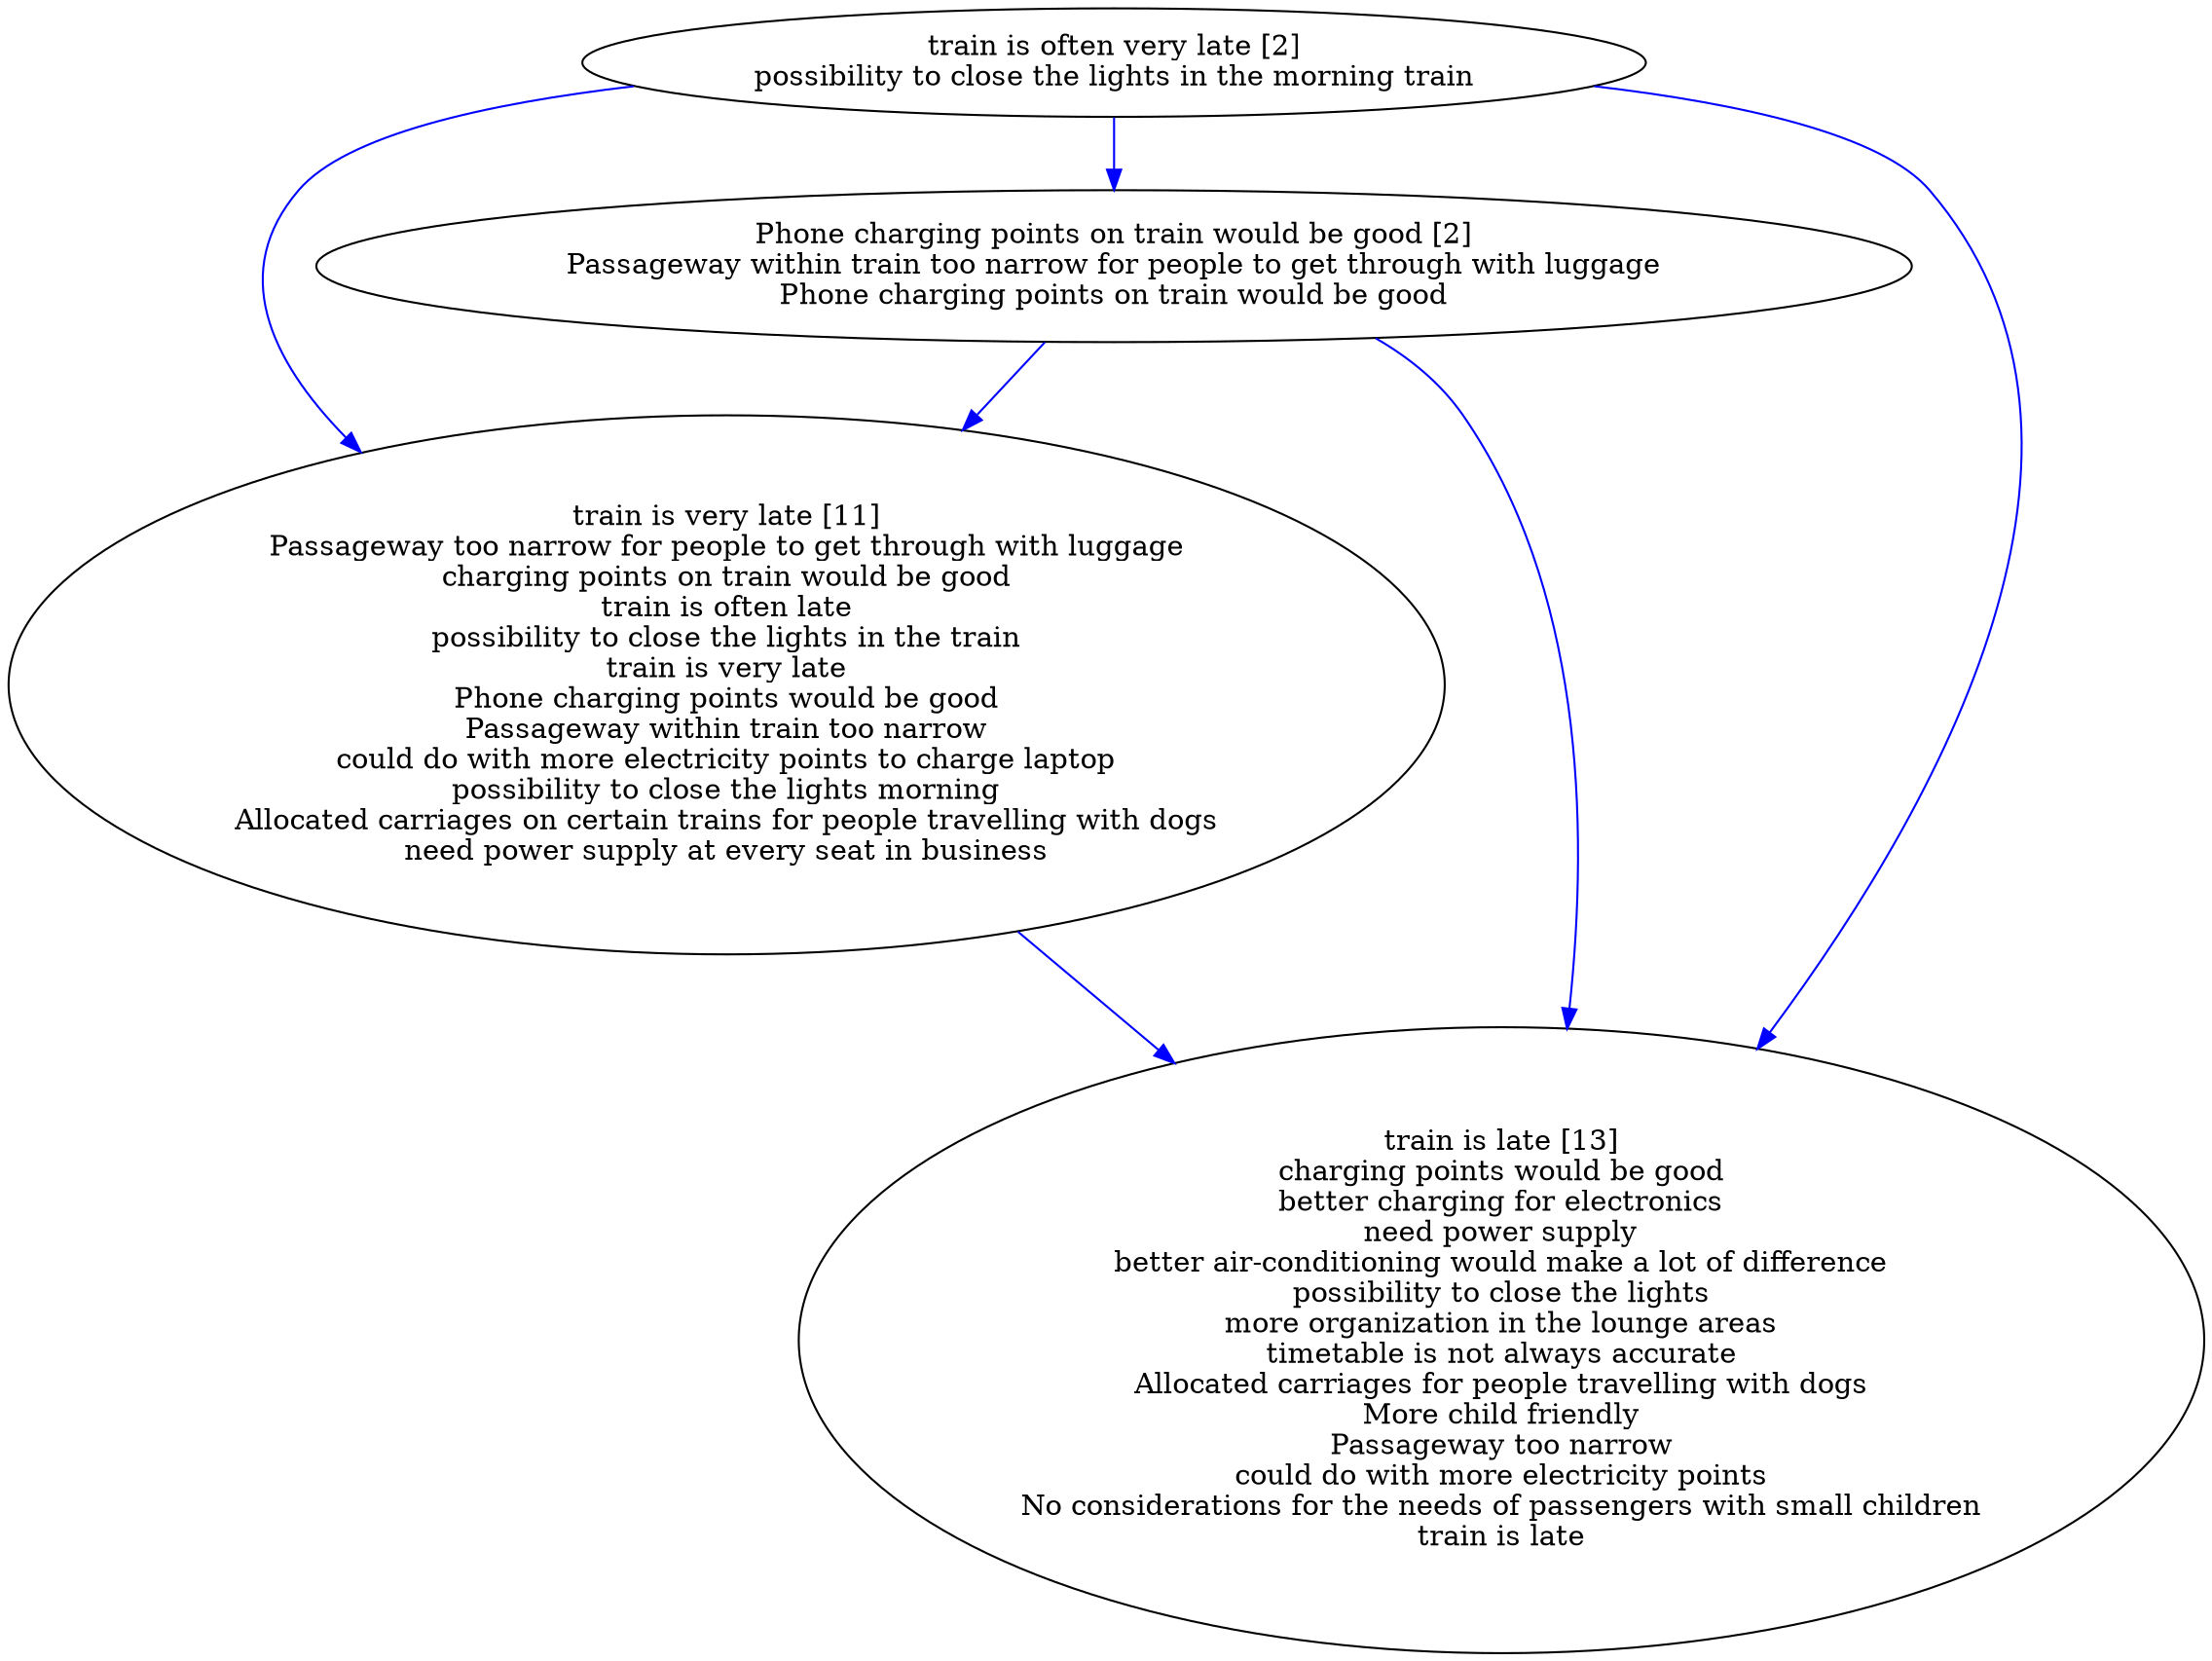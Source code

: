 digraph collapsedGraph {
"train is very late [11]\nPassageway too narrow for people to get through with luggage\ncharging points on train would be good\ntrain is often late\npossibility to close the lights in the train\ntrain is very late\nPhone charging points would be good\nPassageway within train too narrow\ncould do with more electricity points to charge laptop\npossibility to close the lights morning\nAllocated carriages on certain trains for people travelling with dogs\nneed power supply at every seat in business""Phone charging points on train would be good [2]\nPassageway within train too narrow for people to get through with luggage\nPhone charging points on train would be good""train is late [13]\ncharging points would be good\nbetter charging for electronics\nneed power supply\nbetter air-conditioning would make a lot of difference\npossibility to close the lights\nmore organization in the lounge areas\ntimetable is not always accurate\nAllocated carriages for people travelling with dogs\nMore child friendly\nPassageway too narrow\ncould do with more electricity points\nNo considerations for the needs of passengers with small children\ntrain is late""train is often very late [2]\npossibility to close the lights in the morning train""Phone charging points on train would be good [2]\nPassageway within train too narrow for people to get through with luggage\nPhone charging points on train would be good" -> "train is very late [11]\nPassageway too narrow for people to get through with luggage\ncharging points on train would be good\ntrain is often late\npossibility to close the lights in the train\ntrain is very late\nPhone charging points would be good\nPassageway within train too narrow\ncould do with more electricity points to charge laptop\npossibility to close the lights morning\nAllocated carriages on certain trains for people travelling with dogs\nneed power supply at every seat in business" [color=blue]
"Phone charging points on train would be good [2]\nPassageway within train too narrow for people to get through with luggage\nPhone charging points on train would be good" -> "train is late [13]\ncharging points would be good\nbetter charging for electronics\nneed power supply\nbetter air-conditioning would make a lot of difference\npossibility to close the lights\nmore organization in the lounge areas\ntimetable is not always accurate\nAllocated carriages for people travelling with dogs\nMore child friendly\nPassageway too narrow\ncould do with more electricity points\nNo considerations for the needs of passengers with small children\ntrain is late" [color=blue]
"train is very late [11]\nPassageway too narrow for people to get through with luggage\ncharging points on train would be good\ntrain is often late\npossibility to close the lights in the train\ntrain is very late\nPhone charging points would be good\nPassageway within train too narrow\ncould do with more electricity points to charge laptop\npossibility to close the lights morning\nAllocated carriages on certain trains for people travelling with dogs\nneed power supply at every seat in business" -> "train is late [13]\ncharging points would be good\nbetter charging for electronics\nneed power supply\nbetter air-conditioning would make a lot of difference\npossibility to close the lights\nmore organization in the lounge areas\ntimetable is not always accurate\nAllocated carriages for people travelling with dogs\nMore child friendly\nPassageway too narrow\ncould do with more electricity points\nNo considerations for the needs of passengers with small children\ntrain is late" [color=blue]
"train is often very late [2]\npossibility to close the lights in the morning train" -> "train is very late [11]\nPassageway too narrow for people to get through with luggage\ncharging points on train would be good\ntrain is often late\npossibility to close the lights in the train\ntrain is very late\nPhone charging points would be good\nPassageway within train too narrow\ncould do with more electricity points to charge laptop\npossibility to close the lights morning\nAllocated carriages on certain trains for people travelling with dogs\nneed power supply at every seat in business" [color=blue]
"train is often very late [2]\npossibility to close the lights in the morning train" -> "train is late [13]\ncharging points would be good\nbetter charging for electronics\nneed power supply\nbetter air-conditioning would make a lot of difference\npossibility to close the lights\nmore organization in the lounge areas\ntimetable is not always accurate\nAllocated carriages for people travelling with dogs\nMore child friendly\nPassageway too narrow\ncould do with more electricity points\nNo considerations for the needs of passengers with small children\ntrain is late" [color=blue]
"train is often very late [2]\npossibility to close the lights in the morning train" -> "Phone charging points on train would be good [2]\nPassageway within train too narrow for people to get through with luggage\nPhone charging points on train would be good" [color=blue]
}